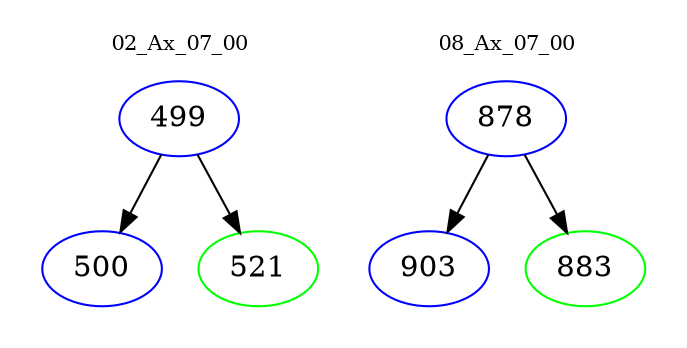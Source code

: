 digraph{
subgraph cluster_0 {
color = white
label = "02_Ax_07_00";
fontsize=10;
T0_499 [label="499", color="blue"]
T0_499 -> T0_500 [color="black"]
T0_500 [label="500", color="blue"]
T0_499 -> T0_521 [color="black"]
T0_521 [label="521", color="green"]
}
subgraph cluster_1 {
color = white
label = "08_Ax_07_00";
fontsize=10;
T1_878 [label="878", color="blue"]
T1_878 -> T1_903 [color="black"]
T1_903 [label="903", color="blue"]
T1_878 -> T1_883 [color="black"]
T1_883 [label="883", color="green"]
}
}
